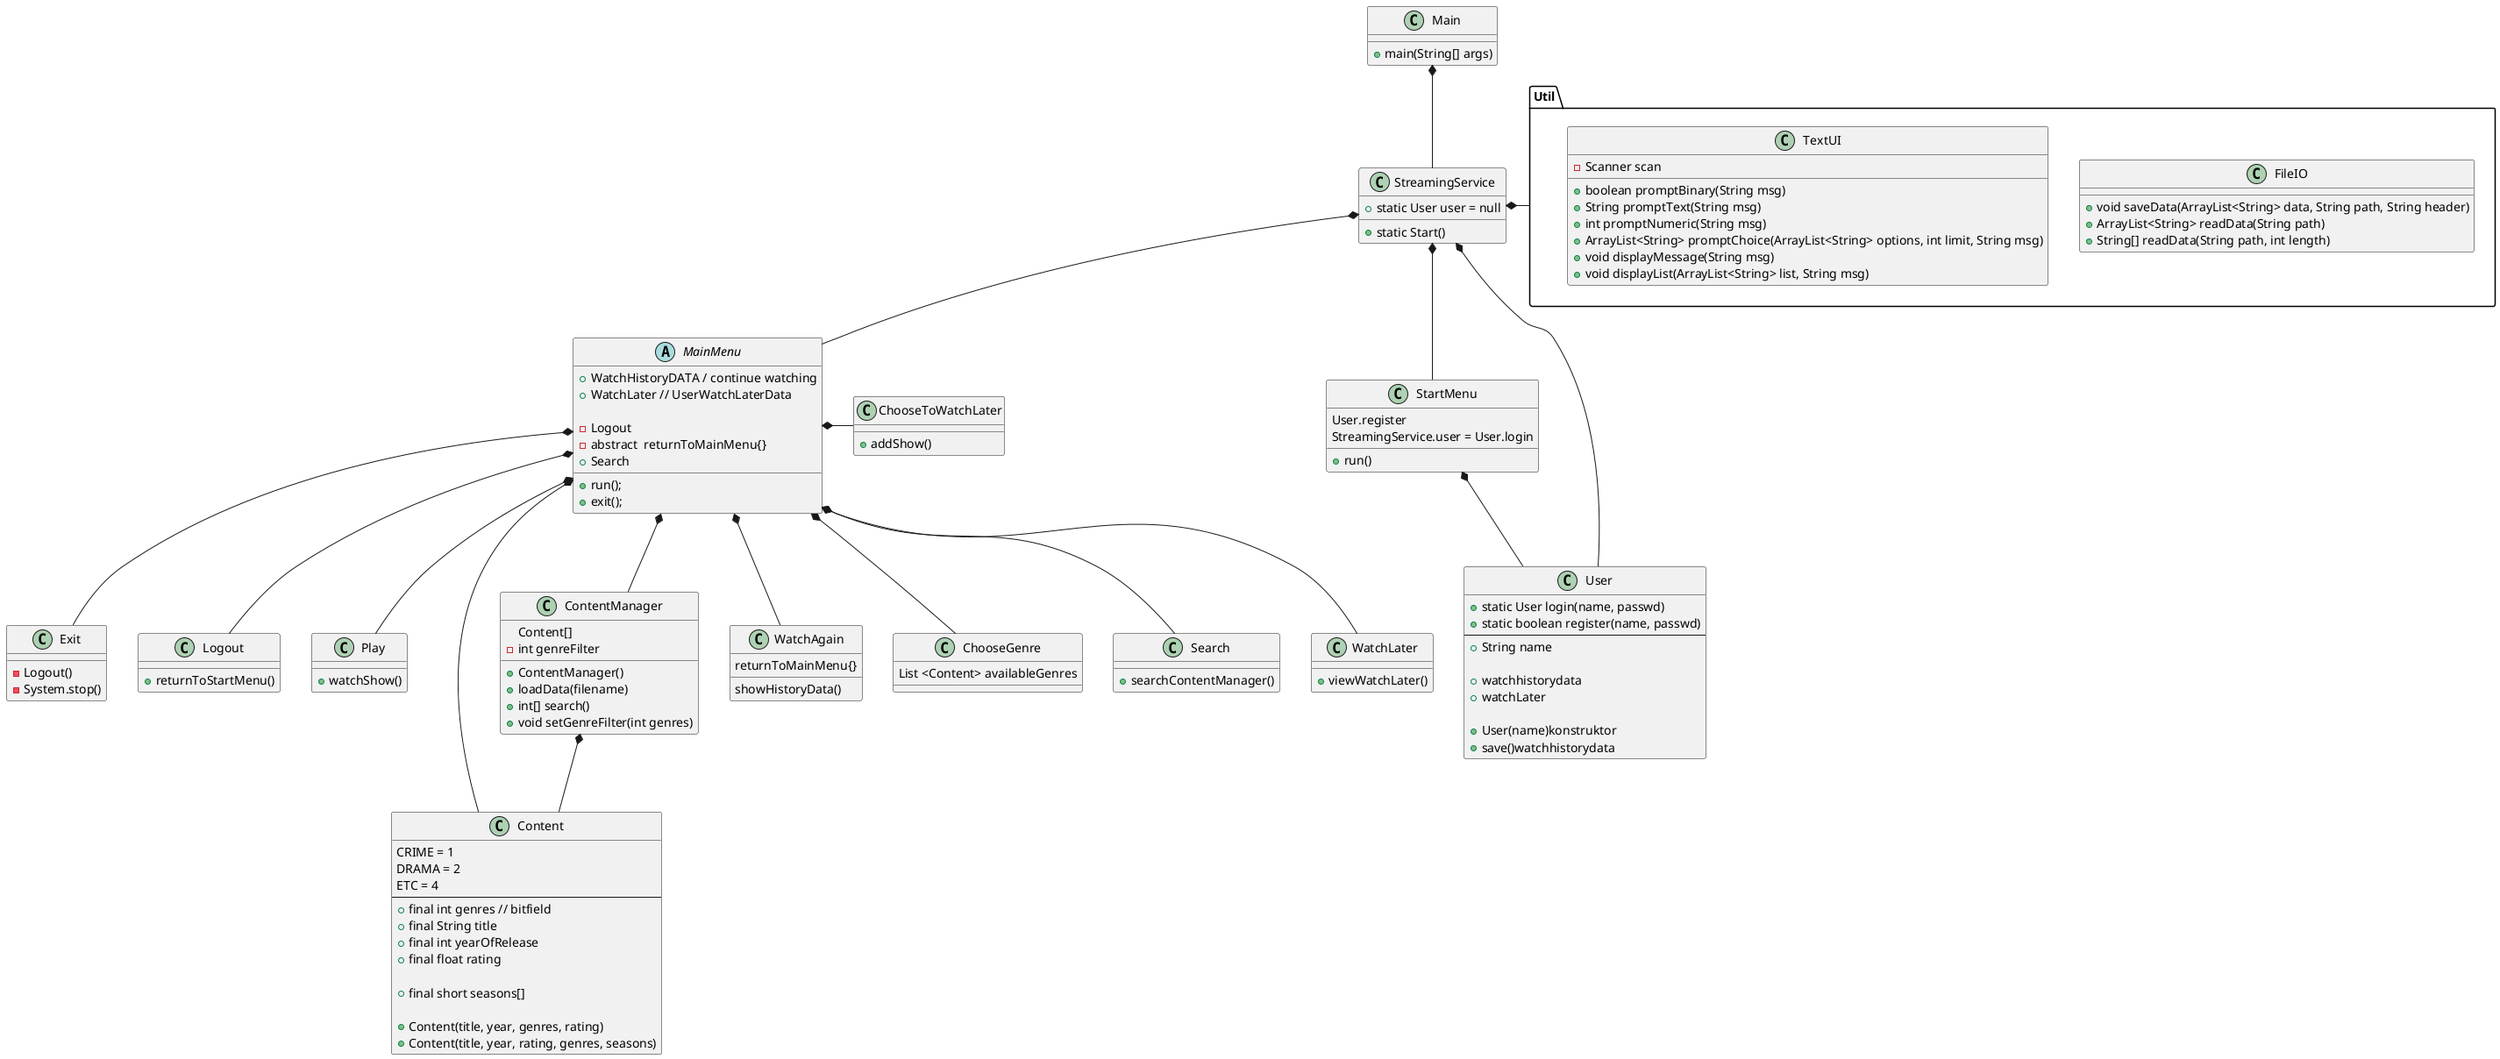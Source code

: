 @startuml
'https://plantuml.com/class-diagram

class Main {
    + main(String[] args)
}

class Exit {
    - Logout()
    - System.stop()

}

class Logout {
   + returnToStartMenu()
}

class StreamingService {
    + static User user = null
    + static Start()
}

class StartMenu {
    User.register
    StreamingService.user = User.login
    + run()
}


class Play {
   + watchShow()

}

abstract class MainMenu{


    + WatchHistoryDATA / continue watching
    + WatchLater // UserWatchLaterData

    - Logout
    - abstract  returnToMainMenu{}
    + Search
    + run();
    + exit();
}

class User {
    + static User login(name, passwd)
    + static boolean register(name, passwd)
    ---
    + String name

    + watchhistorydata
    + watchLater

    + User(name)konstruktor
    + save()watchhistorydata
}

class Content {
    CRIME = 1
    DRAMA = 2
    ETC = 4
    ---
    + final int genres // bitfield
    + final String title
    + final int yearOfRelease
    + final float rating

    + final short seasons[]

    + Content(title, year, genres, rating)
    + Content(title, year, rating, genres, seasons)
}

class ContentManager {
    Content[]
    - int genreFilter

    + ContentManager()
    + loadData(filename)
    + int[] search()
    + void setGenreFilter(int genres)
}

class ChooseToWatchLater {
    + addShow()
}

class WatchAgain {
    showHistoryData()
    returnToMainMenu{}
}

class ChooseGenre {
    List <Content> availableGenres
}


package "Util" {
    class FileIO {
    + void saveData(ArrayList<String> data, String path, String header)
    + ArrayList<String> readData(String path)
    + String[] readData(String path, int length)
    }
    class TextUI {
    - Scanner scan
    + boolean promptBinary(String msg)
    + String promptText(String msg)
    + int promptNumeric(String msg)
    + ArrayList<String> promptChoice(ArrayList<String> options, int limit, String msg)
    + void displayMessage(String msg)
    + void displayList(ArrayList<String> list, String msg)
    }
}

class Search {
    + searchContentManager()
}

class WatchLater {
    + viewWatchLater()
}

StreamingService *-- User
Main *-- StreamingService
StreamingService *-- StartMenu
StreamingService *-- MainMenu

StartMenu *-- User

MainMenu *-- Search
MainMenu *-- Content
MainMenu *-- ContentManager
ContentManager *-- Content
MainMenu *-- WatchLater
MainMenu *-- WatchAgain
MainMenu *--ChooseGenre

MainMenu *- ChooseToWatchLater
MainMenu *-- Play
MainMenu *-- Exit
MainMenu *-- Logout
StreamingService *- Util

@enduml